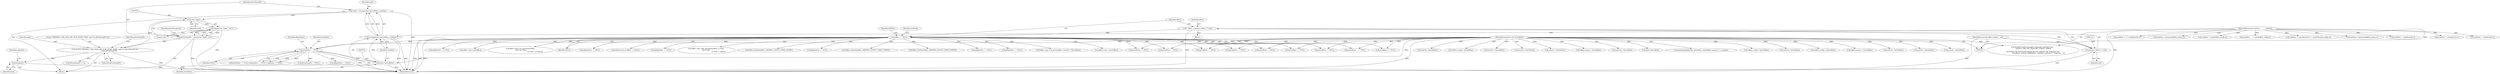 digraph "0_Android_aeea52da00d210587fb3ed895de3d5f2e0264c88_9@API" {
"1000777" [label="(Call,free(path))"];
"1000765" [label="(Call,ALOGV(\"PREPROC_CMD_DUAL_MIC_PCM_DUMP_START: path %s gPcmDumpFh %p\",\n                  path, gPcmDumpFh))"];
"1000758" [label="(Call,(char *)path)"];
"1000748" [label="(Call,*path = strndup((char *)pCmdData, cmdSize))"];
"1000750" [label="(Call,strndup((char *)pCmdData, cmdSize))"];
"1000751" [label="(Call,(char *)pCmdData)"];
"1000714" [label="(Call,pCmdData == NULL)"];
"1000104" [label="(MethodParameterIn,void *pCmdData)"];
"1000117" [label="(Call,effect == NULL)"];
"1000109" [label="(Call,* effect = (preproc_effect_t *) self)"];
"1000111" [label="(Call,(preproc_effect_t *) self)"];
"1000101" [label="(MethodParameterIn,effect_handle_t  self)"];
"1000103" [label="(MethodParameterIn,uint32_t            cmdSize)"];
"1000755" [label="(Call,gPcmDumpFh = fopen((char *)path, \"wb\"))"];
"1000757" [label="(Call,fopen((char *)path, \"wb\"))"];
"1000116" [label="(ControlStructure,if (effect == NULL))"];
"1000393" [label="(Call,(effect_param_t *)pCmdData)"];
"1000915" [label="(Call,(uint32_t *)pCmdData)"];
"1000777" [label="(Call,free(path))"];
"1000107" [label="(Block,)"];
"1000125" [label="(Identifier,cmdCode)"];
"1000656" [label="(Call,(bool *)pCmdData)"];
"1000437" [label="(Call,effect->ops->get_parameter(effect, p->data,\n &p->vsize,\n                                                       p->data + voffset))"];
"1000750" [label="(Call,strndup((char *)pCmdData, cmdSize))"];
"1000795" [label="(Call,pReplyData == NULL)"];
"1000396" [label="(Call,memcpy(pReplyData, pCmdData, sizeof(effect_param_t) + p->psize))"];
"1000471" [label="(Call,cmdSize < (int)sizeof(effect_param_t))"];
"1000282" [label="(Call,cmdSize != sizeof(effect_config_t))"];
"1000278" [label="(Call,pCmdData == NULL)"];
"1000614" [label="(Call,effect->ops->set_device(effect, *(uint32_t *)pCmdData))"];
"1000344" [label="(Call,(effect_config_t *)pCmdData)"];
"1001134" [label="(Call,pCmdData == NULL)"];
"1001224" [label="(Call,(uint32_t *)pCmdData)"];
"1000756" [label="(Identifier,gPcmDumpFh)"];
"1000101" [label="(MethodParameterIn,effect_handle_t  self)"];
"1000771" [label="(Identifier,gPcmDumpFh)"];
"1000212" [label="(Call,(effect_config_t *)pCmdData)"];
"1000356" [label="(Call,effect->ops->reset(effect))"];
"1000495" [label="(Call,(effect_param_t *) pCmdData)"];
"1000716" [label="(Identifier,NULL)"];
"1000594" [label="(Call,pCmdData == NULL)"];
"1000118" [label="(Identifier,effect)"];
"1000123" [label="(Identifier,EINVAL)"];
"1000166" [label="(Call,cmdSize     != sizeof(effect_config_t))"];
"1000755" [label="(Call,gPcmDumpFh = fopen((char *)path, \"wb\"))"];
"1000104" [label="(MethodParameterIn,void *pCmdData)"];
"1001138" [label="(Call,cmdSize != (sizeof(uint32_t) + sizeof(channel_config_t)))"];
"1000719" [label="(Identifier,pReplyData)"];
"1000541" [label="(Call,pReplyData == NULL)"];
"1000367" [label="(Call,cmdSize < (int)sizeof(effect_param_t))"];
"1000761" [label="(Literal,\"wb\")"];
"1000714" [label="(Call,pCmdData == NULL)"];
"1000617" [label="(Call,(uint32_t *)pCmdData)"];
"1000767" [label="(Identifier,path)"];
"1000363" [label="(Call,pCmdData == NULL)"];
"1000149" [label="(Call,effect->ops->init(effect))"];
"1000523" [label="(Call,effect->ops->set_parameter(effect,\n (void *)p->data,\n                                                                p->data + p->psize))"];
"1001295" [label="(MethodReturn,int)"];
"1001064" [label="(Call,(uint32_t *)pCmdData)"];
"1000715" [label="(Identifier,pCmdData)"];
"1000597" [label="(Call,cmdSize != sizeof(uint32_t))"];
"1000770" [label="(Call,gPcmDumpFh <= 0)"];
"1000117" [label="(Call,effect == NULL)"];
"1000119" [label="(Identifier,NULL)"];
"1001159" [label="(Call,ALOGE(\"PreProcessingFx_Command cmdCode Case: \"\n \"EFFECT_CMD_SET_FEATURE_CONFIG: ERROR\n\"\n \"pCmdData %p cmdSize %d pReplyData %p replySize %p *replySize %d\",\n                        pCmdData, cmdSize, pReplyData, replySize, replySize ? *replySize : -1))"];
"1000103" [label="(MethodParameterIn,uint32_t            cmdSize)"];
"1000111" [label="(Call,(preproc_effect_t *) self)"];
"1000852" [label="(Call,pCmdData == NULL)"];
"1000753" [label="(Identifier,pCmdData)"];
"1001030" [label="(Call,pCmdData == NULL)"];
"1000130" [label="(Call,pReplyData == NULL)"];
"1000711" [label="(Block,)"];
"1000628" [label="(Call,pCmdData == NULL)"];
"1000109" [label="(Call,* effect = (preproc_effect_t *) self)"];
"1001202" [label="(Call,(uint32_t *)pCmdData)"];
"1000713" [label="(Call,pCmdData == NULL|| pReplyData == NULL || replySize == NULL)"];
"1001259" [label="(Call,(uint32_t *)pCmdData)"];
"1000567" [label="(Call,pReplyData == NULL)"];
"1000738" [label="(Call,gPcmDumpFh != NULL)"];
"1000310" [label="(Call,(effect_config_t *)pCmdData)"];
"1000110" [label="(Identifier,effect)"];
"1000778" [label="(Identifier,path)"];
"1000467" [label="(Call,pCmdData == NULL)"];
"1000560" [label="(Call,Effect_SetState(effect, PREPROC_EFFECT_STATE_ACTIVE))"];
"1000758" [label="(Call,(char *)path)"];
"1000253" [label="(Call,pReplyData == NULL)"];
"1000586" [label="(Call,Effect_SetState(effect, PREPROC_EFFECT_STATE_CONFIG))"];
"1000757" [label="(Call,fopen((char *)path, \"wb\"))"];
"1000766" [label="(Literal,\"PREPROC_CMD_DUAL_MIC_PCM_DUMP_START: path %s gPcmDumpFh %p\")"];
"1000883" [label="(Call,(uint32_t *)pCmdData)"];
"1000246" [label="(Call,Effect_SetState(effect, PREPROC_EFFECT_STATE_CONFIG))"];
"1001183" [label="(Call,(uint32_t *)pCmdData)"];
"1000768" [label="(Identifier,gPcmDumpFh)"];
"1000781" [label="(Identifier,replySize)"];
"1000765" [label="(Call,ALOGV(\"PREPROC_CMD_DUAL_MIC_PCM_DUMP_START: path %s gPcmDumpFh %p\",\n                  path, gPcmDumpFh))"];
"1000749" [label="(Identifier,path)"];
"1000326" [label="(Call,pReplyData == NULL)"];
"1001034" [label="(Call,cmdSize != sizeof(uint32_t))"];
"1000162" [label="(Call,pCmdData    == NULL)"];
"1000754" [label="(Identifier,cmdSize)"];
"1000760" [label="(Identifier,path)"];
"1000751" [label="(Call,(char *)pCmdData)"];
"1001253" [label="(Call,(uint32_t *)pCmdData)"];
"1000748" [label="(Call,*path = strndup((char *)pCmdData, cmdSize))"];
"1000632" [label="(Call,cmdSize != sizeof(uint32_t))"];
"1000113" [label="(Identifier,self)"];
"1000718" [label="(Call,pReplyData == NULL)"];
"1000764" [label="(Identifier,gPcmDumpLock)"];
"1000856" [label="(Call,cmdSize != 2 * sizeof(uint32_t))"];
"1000777" -> "1000711"  [label="AST: "];
"1000777" -> "1000778"  [label="CFG: "];
"1000778" -> "1000777"  [label="AST: "];
"1000781" -> "1000777"  [label="CFG: "];
"1000777" -> "1001295"  [label="DDG: "];
"1000765" -> "1000777"  [label="DDG: "];
"1000765" -> "1000711"  [label="AST: "];
"1000765" -> "1000768"  [label="CFG: "];
"1000766" -> "1000765"  [label="AST: "];
"1000767" -> "1000765"  [label="AST: "];
"1000768" -> "1000765"  [label="AST: "];
"1000771" -> "1000765"  [label="CFG: "];
"1000765" -> "1001295"  [label="DDG: "];
"1000758" -> "1000765"  [label="DDG: "];
"1000755" -> "1000765"  [label="DDG: "];
"1000765" -> "1000770"  [label="DDG: "];
"1000758" -> "1000757"  [label="AST: "];
"1000758" -> "1000760"  [label="CFG: "];
"1000759" -> "1000758"  [label="AST: "];
"1000760" -> "1000758"  [label="AST: "];
"1000761" -> "1000758"  [label="CFG: "];
"1000758" -> "1000757"  [label="DDG: "];
"1000748" -> "1000758"  [label="DDG: "];
"1000748" -> "1000711"  [label="AST: "];
"1000748" -> "1000750"  [label="CFG: "];
"1000749" -> "1000748"  [label="AST: "];
"1000750" -> "1000748"  [label="AST: "];
"1000756" -> "1000748"  [label="CFG: "];
"1000748" -> "1001295"  [label="DDG: "];
"1000750" -> "1000748"  [label="DDG: "];
"1000750" -> "1000748"  [label="DDG: "];
"1000750" -> "1000754"  [label="CFG: "];
"1000751" -> "1000750"  [label="AST: "];
"1000754" -> "1000750"  [label="AST: "];
"1000750" -> "1001295"  [label="DDG: "];
"1000750" -> "1001295"  [label="DDG: "];
"1000751" -> "1000750"  [label="DDG: "];
"1000103" -> "1000750"  [label="DDG: "];
"1000751" -> "1000753"  [label="CFG: "];
"1000752" -> "1000751"  [label="AST: "];
"1000753" -> "1000751"  [label="AST: "];
"1000754" -> "1000751"  [label="CFG: "];
"1000751" -> "1001295"  [label="DDG: "];
"1000714" -> "1000751"  [label="DDG: "];
"1000104" -> "1000751"  [label="DDG: "];
"1000714" -> "1000713"  [label="AST: "];
"1000714" -> "1000716"  [label="CFG: "];
"1000715" -> "1000714"  [label="AST: "];
"1000716" -> "1000714"  [label="AST: "];
"1000719" -> "1000714"  [label="CFG: "];
"1000713" -> "1000714"  [label="CFG: "];
"1000714" -> "1001295"  [label="DDG: "];
"1000714" -> "1001295"  [label="DDG: "];
"1000714" -> "1000713"  [label="DDG: "];
"1000714" -> "1000713"  [label="DDG: "];
"1000104" -> "1000714"  [label="DDG: "];
"1000117" -> "1000714"  [label="DDG: "];
"1000714" -> "1000718"  [label="DDG: "];
"1000714" -> "1000738"  [label="DDG: "];
"1000104" -> "1000100"  [label="AST: "];
"1000104" -> "1001295"  [label="DDG: "];
"1000104" -> "1000162"  [label="DDG: "];
"1000104" -> "1000212"  [label="DDG: "];
"1000104" -> "1000278"  [label="DDG: "];
"1000104" -> "1000310"  [label="DDG: "];
"1000104" -> "1000344"  [label="DDG: "];
"1000104" -> "1000363"  [label="DDG: "];
"1000104" -> "1000393"  [label="DDG: "];
"1000104" -> "1000396"  [label="DDG: "];
"1000104" -> "1000467"  [label="DDG: "];
"1000104" -> "1000495"  [label="DDG: "];
"1000104" -> "1000594"  [label="DDG: "];
"1000104" -> "1000617"  [label="DDG: "];
"1000104" -> "1000628"  [label="DDG: "];
"1000104" -> "1000656"  [label="DDG: "];
"1000104" -> "1000852"  [label="DDG: "];
"1000104" -> "1000883"  [label="DDG: "];
"1000104" -> "1000915"  [label="DDG: "];
"1000104" -> "1001030"  [label="DDG: "];
"1000104" -> "1001064"  [label="DDG: "];
"1000104" -> "1001134"  [label="DDG: "];
"1000104" -> "1001159"  [label="DDG: "];
"1000104" -> "1001183"  [label="DDG: "];
"1000104" -> "1001202"  [label="DDG: "];
"1000104" -> "1001224"  [label="DDG: "];
"1000104" -> "1001253"  [label="DDG: "];
"1000104" -> "1001259"  [label="DDG: "];
"1000117" -> "1000116"  [label="AST: "];
"1000117" -> "1000119"  [label="CFG: "];
"1000118" -> "1000117"  [label="AST: "];
"1000119" -> "1000117"  [label="AST: "];
"1000123" -> "1000117"  [label="CFG: "];
"1000125" -> "1000117"  [label="CFG: "];
"1000117" -> "1001295"  [label="DDG: "];
"1000117" -> "1001295"  [label="DDG: "];
"1000117" -> "1001295"  [label="DDG: "];
"1000109" -> "1000117"  [label="DDG: "];
"1000117" -> "1000130"  [label="DDG: "];
"1000117" -> "1000149"  [label="DDG: "];
"1000117" -> "1000162"  [label="DDG: "];
"1000117" -> "1000246"  [label="DDG: "];
"1000117" -> "1000253"  [label="DDG: "];
"1000117" -> "1000278"  [label="DDG: "];
"1000117" -> "1000326"  [label="DDG: "];
"1000117" -> "1000356"  [label="DDG: "];
"1000117" -> "1000363"  [label="DDG: "];
"1000117" -> "1000437"  [label="DDG: "];
"1000117" -> "1000467"  [label="DDG: "];
"1000117" -> "1000523"  [label="DDG: "];
"1000117" -> "1000541"  [label="DDG: "];
"1000117" -> "1000560"  [label="DDG: "];
"1000117" -> "1000567"  [label="DDG: "];
"1000117" -> "1000586"  [label="DDG: "];
"1000117" -> "1000594"  [label="DDG: "];
"1000117" -> "1000614"  [label="DDG: "];
"1000117" -> "1000628"  [label="DDG: "];
"1000117" -> "1000795"  [label="DDG: "];
"1000117" -> "1000852"  [label="DDG: "];
"1000117" -> "1001030"  [label="DDG: "];
"1000117" -> "1001134"  [label="DDG: "];
"1000109" -> "1000107"  [label="AST: "];
"1000109" -> "1000111"  [label="CFG: "];
"1000110" -> "1000109"  [label="AST: "];
"1000111" -> "1000109"  [label="AST: "];
"1000118" -> "1000109"  [label="CFG: "];
"1000109" -> "1001295"  [label="DDG: "];
"1000111" -> "1000109"  [label="DDG: "];
"1000111" -> "1000113"  [label="CFG: "];
"1000112" -> "1000111"  [label="AST: "];
"1000113" -> "1000111"  [label="AST: "];
"1000111" -> "1001295"  [label="DDG: "];
"1000101" -> "1000111"  [label="DDG: "];
"1000101" -> "1000100"  [label="AST: "];
"1000101" -> "1001295"  [label="DDG: "];
"1000103" -> "1000100"  [label="AST: "];
"1000103" -> "1001295"  [label="DDG: "];
"1000103" -> "1000166"  [label="DDG: "];
"1000103" -> "1000282"  [label="DDG: "];
"1000103" -> "1000367"  [label="DDG: "];
"1000103" -> "1000471"  [label="DDG: "];
"1000103" -> "1000597"  [label="DDG: "];
"1000103" -> "1000632"  [label="DDG: "];
"1000103" -> "1000856"  [label="DDG: "];
"1000103" -> "1001034"  [label="DDG: "];
"1000103" -> "1001138"  [label="DDG: "];
"1000103" -> "1001159"  [label="DDG: "];
"1000755" -> "1000711"  [label="AST: "];
"1000755" -> "1000757"  [label="CFG: "];
"1000756" -> "1000755"  [label="AST: "];
"1000757" -> "1000755"  [label="AST: "];
"1000764" -> "1000755"  [label="CFG: "];
"1000755" -> "1001295"  [label="DDG: "];
"1000757" -> "1000755"  [label="DDG: "];
"1000757" -> "1000755"  [label="DDG: "];
"1000757" -> "1000761"  [label="CFG: "];
"1000761" -> "1000757"  [label="AST: "];
"1000757" -> "1001295"  [label="DDG: "];
}
